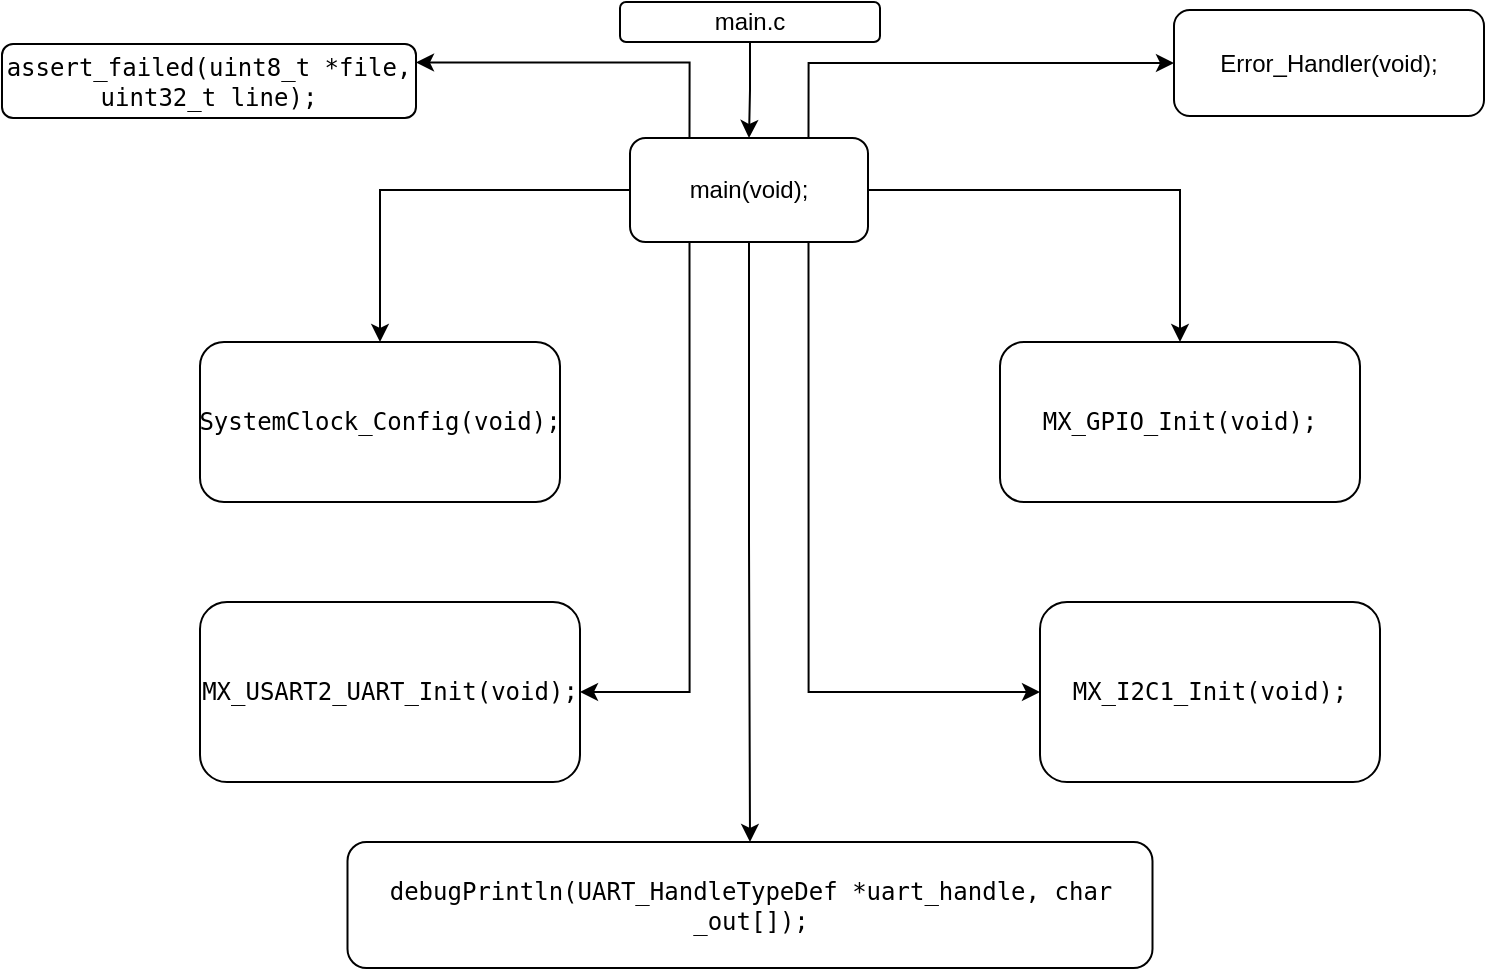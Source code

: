 <mxfile version="17.4.6" type="gitlab">
  <diagram id="89NjKa_Q9pvUgUptQ8B9" name="Page-1">
    <mxGraphModel dx="978" dy="634" grid="0" gridSize="10" guides="1" tooltips="1" connect="1" arrows="1" fold="1" page="1" pageScale="1" pageWidth="827" pageHeight="1169" background="none" math="0" shadow="0">
      <root>
        <mxCell id="0" />
        <mxCell id="1" parent="0" />
        <mxCell id="mWvaYPWLE09Bp1hTShdr-10" value="" style="edgeStyle=orthogonalEdgeStyle;rounded=0;orthogonalLoop=1;jettySize=auto;html=1;" edge="1" parent="1" source="mWvaYPWLE09Bp1hTShdr-2" target="mWvaYPWLE09Bp1hTShdr-9">
          <mxGeometry relative="1" as="geometry" />
        </mxCell>
        <mxCell id="mWvaYPWLE09Bp1hTShdr-2" value="main.c" style="rounded=1;whiteSpace=wrap;html=1;" vertex="1" parent="1">
          <mxGeometry x="374" y="104" width="130" height="20" as="geometry" />
        </mxCell>
        <mxCell id="mWvaYPWLE09Bp1hTShdr-3" value="&lt;code&gt;&lt;span class=&quot;nf&quot;&gt;SystemClock_Config&lt;/span&gt;&lt;span class=&quot;p&quot;&gt;(&lt;/span&gt;&lt;span class=&quot;kt&quot;&gt;void&lt;/span&gt;&lt;span class=&quot;p&quot;&gt;);&lt;/span&gt;&lt;/code&gt;" style="rounded=1;whiteSpace=wrap;html=1;" vertex="1" parent="1">
          <mxGeometry x="164" y="274" width="180" height="80" as="geometry" />
        </mxCell>
        <mxCell id="mWvaYPWLE09Bp1hTShdr-4" value="&lt;code&gt;&lt;span class=&quot;nf&quot;&gt;MX_GPIO_Init&lt;/span&gt;&lt;span class=&quot;p&quot;&gt;(&lt;/span&gt;&lt;span class=&quot;kt&quot;&gt;void&lt;/span&gt;&lt;span class=&quot;p&quot;&gt;);&lt;/span&gt;&lt;/code&gt;" style="rounded=1;whiteSpace=wrap;html=1;" vertex="1" parent="1">
          <mxGeometry x="564" y="274" width="180" height="80" as="geometry" />
        </mxCell>
        <mxCell id="mWvaYPWLE09Bp1hTShdr-5" value="&#xa;&#xa;&lt;code&gt;&lt;span class=&quot;nf&quot;&gt;MX_USART2_UART_Init&lt;/span&gt;&lt;span class=&quot;p&quot;&gt;(&lt;/span&gt;&lt;span class=&quot;kt&quot;&gt;void&lt;/span&gt;&lt;span class=&quot;p&quot;&gt;);&lt;/span&gt;&lt;/code&gt;&#xa;&#xa;" style="rounded=1;whiteSpace=wrap;html=1;" vertex="1" parent="1">
          <mxGeometry x="164" y="404" width="190" height="90" as="geometry" />
        </mxCell>
        <mxCell id="mWvaYPWLE09Bp1hTShdr-6" value="&#xa;&#xa;&lt;code&gt;&lt;span class=&quot;nf&quot;&gt;MX_I2C1_Init&lt;/span&gt;&lt;span class=&quot;p&quot;&gt;(&lt;/span&gt;&lt;span class=&quot;kt&quot;&gt;void&lt;/span&gt;&lt;span class=&quot;p&quot;&gt;);&lt;/span&gt;&lt;/code&gt;&#xa;&#xa;" style="rounded=1;whiteSpace=wrap;html=1;" vertex="1" parent="1">
          <mxGeometry x="584" y="404" width="170" height="90" as="geometry" />
        </mxCell>
        <mxCell id="mWvaYPWLE09Bp1hTShdr-7" value="&lt;code&gt;&lt;span class=&quot;nf&quot;&gt;debugPrintln&lt;/span&gt;&lt;span class=&quot;p&quot;&gt;(&lt;/span&gt;&lt;span class=&quot;n&quot;&gt;UART_HandleTypeDef&lt;/span&gt; &lt;span class=&quot;o&quot;&gt;*&lt;/span&gt;&lt;span class=&quot;n&quot;&gt;uart_handle&lt;/span&gt;&lt;span class=&quot;p&quot;&gt;,&lt;/span&gt; &lt;span class=&quot;kt&quot;&gt;char&lt;/span&gt; &lt;span class=&quot;n&quot;&gt;_out&lt;/span&gt;&lt;span class=&quot;p&quot;&gt;[]);&lt;/span&gt;&lt;/code&gt;" style="rounded=1;whiteSpace=wrap;html=1;" vertex="1" parent="1">
          <mxGeometry x="237.75" y="524" width="402.5" height="63" as="geometry" />
        </mxCell>
        <mxCell id="mWvaYPWLE09Bp1hTShdr-11" style="edgeStyle=orthogonalEdgeStyle;rounded=0;orthogonalLoop=1;jettySize=auto;html=1;" edge="1" parent="1" source="mWvaYPWLE09Bp1hTShdr-9" target="mWvaYPWLE09Bp1hTShdr-3">
          <mxGeometry relative="1" as="geometry" />
        </mxCell>
        <mxCell id="mWvaYPWLE09Bp1hTShdr-12" style="edgeStyle=orthogonalEdgeStyle;rounded=0;orthogonalLoop=1;jettySize=auto;html=1;entryX=0.5;entryY=0;entryDx=0;entryDy=0;" edge="1" parent="1" source="mWvaYPWLE09Bp1hTShdr-9" target="mWvaYPWLE09Bp1hTShdr-4">
          <mxGeometry relative="1" as="geometry" />
        </mxCell>
        <mxCell id="mWvaYPWLE09Bp1hTShdr-13" style="edgeStyle=orthogonalEdgeStyle;rounded=0;orthogonalLoop=1;jettySize=auto;html=1;exitX=0.75;exitY=1;exitDx=0;exitDy=0;entryX=0;entryY=0.5;entryDx=0;entryDy=0;" edge="1" parent="1" source="mWvaYPWLE09Bp1hTShdr-9" target="mWvaYPWLE09Bp1hTShdr-6">
          <mxGeometry relative="1" as="geometry" />
        </mxCell>
        <mxCell id="mWvaYPWLE09Bp1hTShdr-14" style="edgeStyle=orthogonalEdgeStyle;rounded=0;orthogonalLoop=1;jettySize=auto;html=1;exitX=0.25;exitY=1;exitDx=0;exitDy=0;entryX=1;entryY=0.5;entryDx=0;entryDy=0;" edge="1" parent="1" source="mWvaYPWLE09Bp1hTShdr-9" target="mWvaYPWLE09Bp1hTShdr-5">
          <mxGeometry relative="1" as="geometry" />
        </mxCell>
        <mxCell id="mWvaYPWLE09Bp1hTShdr-16" style="edgeStyle=orthogonalEdgeStyle;rounded=0;orthogonalLoop=1;jettySize=auto;html=1;entryX=0.5;entryY=0;entryDx=0;entryDy=0;" edge="1" parent="1" source="mWvaYPWLE09Bp1hTShdr-9" target="mWvaYPWLE09Bp1hTShdr-7">
          <mxGeometry relative="1" as="geometry" />
        </mxCell>
        <mxCell id="mWvaYPWLE09Bp1hTShdr-21" style="edgeStyle=orthogonalEdgeStyle;rounded=0;orthogonalLoop=1;jettySize=auto;html=1;exitX=0.25;exitY=0;exitDx=0;exitDy=0;entryX=1;entryY=0.25;entryDx=0;entryDy=0;" edge="1" parent="1" source="mWvaYPWLE09Bp1hTShdr-9" target="mWvaYPWLE09Bp1hTShdr-19">
          <mxGeometry relative="1" as="geometry" />
        </mxCell>
        <mxCell id="mWvaYPWLE09Bp1hTShdr-22" style="edgeStyle=orthogonalEdgeStyle;rounded=0;orthogonalLoop=1;jettySize=auto;html=1;exitX=0.75;exitY=0;exitDx=0;exitDy=0;entryX=0;entryY=0.5;entryDx=0;entryDy=0;" edge="1" parent="1" source="mWvaYPWLE09Bp1hTShdr-9" target="mWvaYPWLE09Bp1hTShdr-17">
          <mxGeometry relative="1" as="geometry" />
        </mxCell>
        <mxCell id="mWvaYPWLE09Bp1hTShdr-9" value="main(void);" style="rounded=1;whiteSpace=wrap;html=1;" vertex="1" parent="1">
          <mxGeometry x="379" y="172" width="119" height="52" as="geometry" />
        </mxCell>
        <mxCell id="mWvaYPWLE09Bp1hTShdr-17" value="Error_Handler(void);" style="rounded=1;whiteSpace=wrap;html=1;" vertex="1" parent="1">
          <mxGeometry x="651" y="108" width="155" height="53" as="geometry" />
        </mxCell>
        <mxCell id="mWvaYPWLE09Bp1hTShdr-19" value="&lt;code&gt;&lt;span class=&quot;nf&quot;&gt;assert_failed&lt;/span&gt;&lt;span class=&quot;p&quot;&gt;(&lt;/span&gt;&lt;span class=&quot;kt&quot;&gt;uint8_t&lt;/span&gt; &lt;span class=&quot;o&quot;&gt;*&lt;/span&gt;&lt;span class=&quot;n&quot;&gt;file&lt;/span&gt;&lt;span class=&quot;p&quot;&gt;,&lt;/span&gt; &lt;span class=&quot;kt&quot;&gt;uint32_t&lt;/span&gt; &lt;span class=&quot;n&quot;&gt;line&lt;/span&gt;&lt;span class=&quot;p&quot;&gt;);&lt;/span&gt;&lt;/code&gt;" style="rounded=1;whiteSpace=wrap;html=1;" vertex="1" parent="1">
          <mxGeometry x="65" y="125" width="207" height="37" as="geometry" />
        </mxCell>
      </root>
    </mxGraphModel>
  </diagram>
</mxfile>
